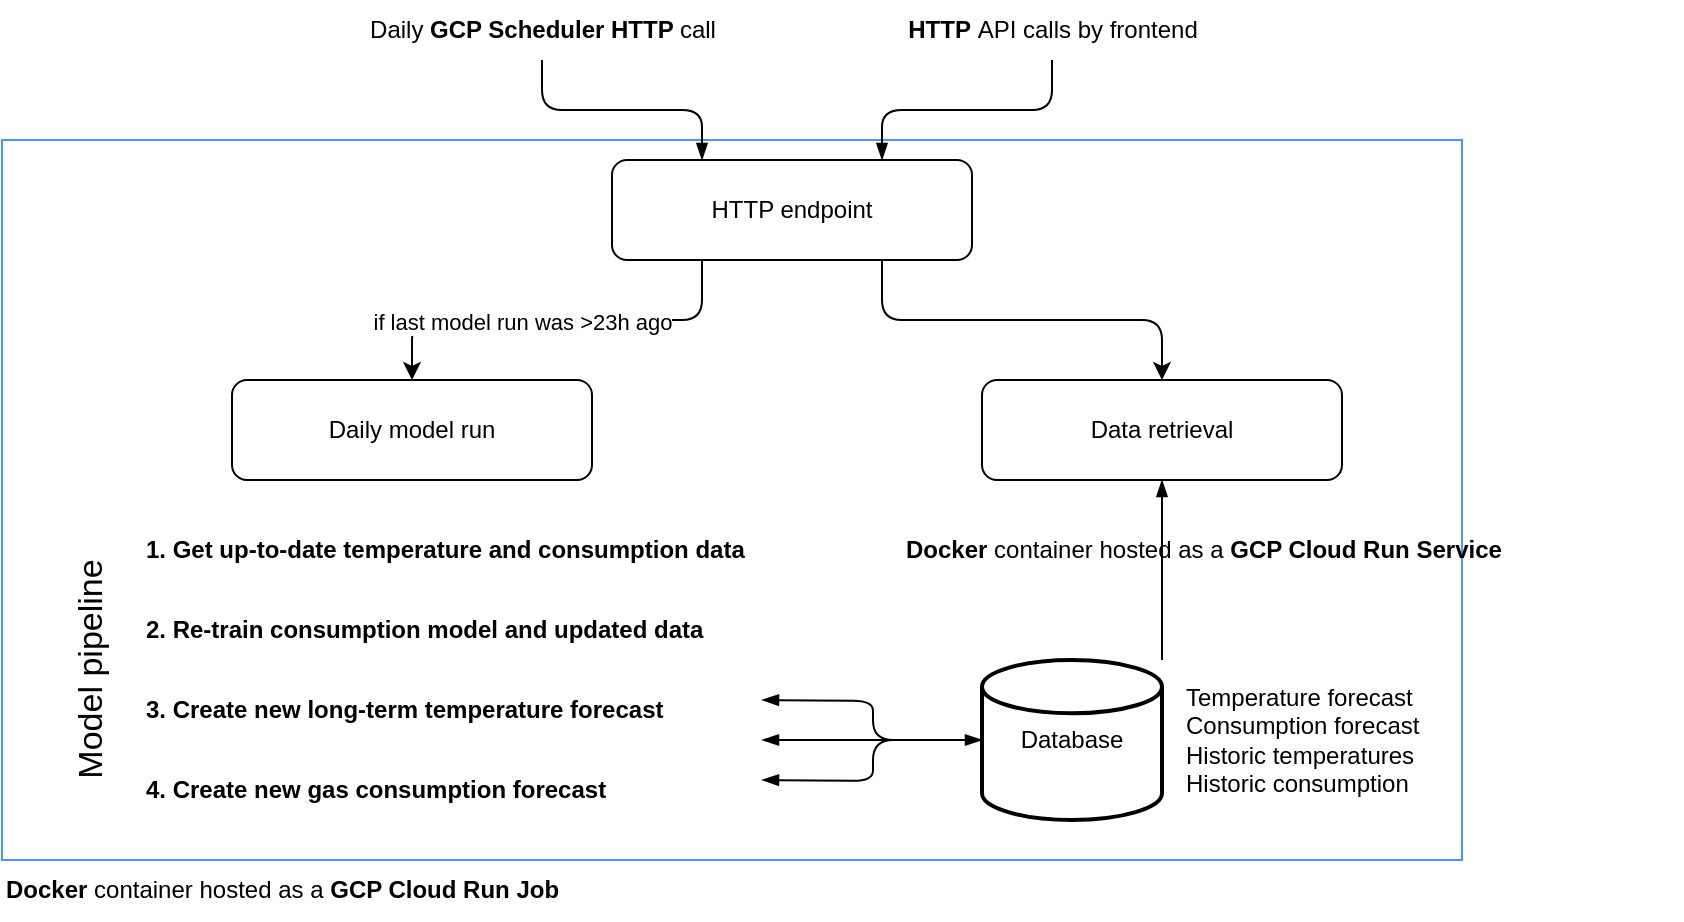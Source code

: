 <mxfile>
    <diagram id="5its06f3Tkkyak7jn_eK" name="Page-1">
        <mxGraphModel dx="781" dy="573" grid="1" gridSize="10" guides="1" tooltips="1" connect="1" arrows="1" fold="1" page="1" pageScale="1" pageWidth="850" pageHeight="1100" math="0" shadow="0">
            <root>
                <mxCell id="0"/>
                <mxCell id="1" parent="0"/>
                <mxCell id="58" value="" style="rounded=0;whiteSpace=wrap;html=1;strokeWidth=1;fontSize=12;strokeColor=#4797FF;fillColor=none;" parent="1" vertex="1">
                    <mxGeometry x="980" y="70" width="730" height="360" as="geometry"/>
                </mxCell>
                <mxCell id="28" value="&lt;font size=&quot;1&quot; style=&quot;&quot;&gt;&lt;span style=&quot;font-size: 17px;&quot;&gt;Model pipeline&lt;/span&gt;&lt;/font&gt;" style="text;html=1;align=center;verticalAlign=middle;resizable=0;points=[];autosize=1;strokeColor=none;fillColor=none;rotation=270;" parent="1" vertex="1">
                    <mxGeometry x="960" y="320" width="130" height="30" as="geometry"/>
                </mxCell>
                <mxCell id="37" value="&lt;span style=&quot;font-size: 12px;&quot;&gt;Daily model run&lt;/span&gt;" style="whiteSpace=wrap;html=1;rounded=1;fontSize=11;" parent="1" vertex="1">
                    <mxGeometry x="1095" y="190" width="180" height="50" as="geometry"/>
                </mxCell>
                <mxCell id="38" value="&lt;b&gt;1. Get up-to-date temperature and consumption data&lt;/b&gt;" style="text;html=1;align=left;verticalAlign=middle;resizable=0;points=[];autosize=1;strokeColor=none;fillColor=none;fontSize=12;" parent="1" vertex="1">
                    <mxGeometry x="1050" y="260" width="320" height="30" as="geometry"/>
                </mxCell>
                <mxCell id="39" value="&lt;b&gt;2. Re-train consumption model and updated data&lt;/b&gt;" style="text;html=1;align=left;verticalAlign=middle;resizable=0;points=[];autosize=1;strokeColor=none;fillColor=none;fontSize=12;" parent="1" vertex="1">
                    <mxGeometry x="1050" y="300" width="300" height="30" as="geometry"/>
                </mxCell>
                <mxCell id="40" value="&lt;b&gt;3. Create new long-term temperature forecast&lt;/b&gt;" style="text;html=1;align=left;verticalAlign=middle;resizable=0;points=[];autosize=1;strokeColor=none;fillColor=none;fontSize=12;" parent="1" vertex="1">
                    <mxGeometry x="1050" y="340" width="280" height="30" as="geometry"/>
                </mxCell>
                <mxCell id="41" value="&lt;b&gt;4. Create new gas consumption forecast&lt;/b&gt;" style="text;html=1;align=left;verticalAlign=middle;resizable=0;points=[];autosize=1;strokeColor=none;fillColor=none;fontSize=12;" parent="1" vertex="1">
                    <mxGeometry x="1050" y="380" width="250" height="30" as="geometry"/>
                </mxCell>
                <mxCell id="44" value="&lt;span style=&quot;font-size: 12px;&quot;&gt;Data retrieval&lt;/span&gt;" style="whiteSpace=wrap;html=1;rounded=1;fontSize=11;strokeWidth=1;" parent="1" vertex="1">
                    <mxGeometry x="1470" y="190" width="180" height="50" as="geometry"/>
                </mxCell>
                <mxCell id="45" value="" style="group" parent="1" vertex="1" connectable="0">
                    <mxGeometry x="1470" y="330" width="350" height="100" as="geometry"/>
                </mxCell>
                <mxCell id="46" value="Database" style="strokeWidth=2;html=1;shape=mxgraph.flowchart.database;whiteSpace=wrap;" parent="45" vertex="1">
                    <mxGeometry width="90" height="80" as="geometry"/>
                </mxCell>
                <mxCell id="47" value="Temperature forecast&lt;br&gt;Consumption forecast&lt;br&gt;Historic temperatures&lt;br&gt;Historic consumption" style="text;html=1;align=left;verticalAlign=middle;resizable=0;points=[];autosize=1;strokeColor=none;fillColor=none;" parent="45" vertex="1">
                    <mxGeometry x="100" y="5" width="140" height="70" as="geometry"/>
                </mxCell>
                <mxCell id="49" value="" style="edgeStyle=orthogonalEdgeStyle;html=1;strokeWidth=1;fontSize=12;endSize=6;startSize=6;jumpSize=1;endArrow=blockThin;endFill=1;" parent="1" source="46" target="44" edge="1">
                    <mxGeometry relative="1" as="geometry">
                        <Array as="points">
                            <mxPoint x="1560" y="280"/>
                            <mxPoint x="1560" y="280"/>
                        </Array>
                    </mxGeometry>
                </mxCell>
                <mxCell id="50" style="edgeStyle=orthogonalEdgeStyle;jumpSize=1;html=1;exitX=0;exitY=0.5;exitDx=0;exitDy=0;exitPerimeter=0;strokeWidth=1;fontSize=12;startSize=6;endSize=6;endArrow=blockThin;endFill=1;" parent="1" source="46" edge="1">
                    <mxGeometry relative="1" as="geometry">
                        <mxPoint x="1360" y="350" as="targetPoint"/>
                    </mxGeometry>
                </mxCell>
                <mxCell id="51" style="edgeStyle=orthogonalEdgeStyle;jumpSize=1;html=1;exitX=0;exitY=0.5;exitDx=0;exitDy=0;exitPerimeter=0;strokeWidth=1;fontSize=12;startSize=6;endSize=6;endArrow=blockThin;endFill=1;" parent="1" source="46" edge="1">
                    <mxGeometry relative="1" as="geometry">
                        <mxPoint x="1360" y="370" as="targetPoint"/>
                    </mxGeometry>
                </mxCell>
                <mxCell id="52" style="edgeStyle=orthogonalEdgeStyle;jumpSize=1;html=1;exitX=0;exitY=0.5;exitDx=0;exitDy=0;exitPerimeter=0;strokeWidth=1;fontSize=12;startSize=6;endSize=6;startArrow=blockThin;startFill=1;endArrow=blockThin;endFill=1;" parent="1" source="46" edge="1">
                    <mxGeometry relative="1" as="geometry">
                        <mxPoint x="1360" y="390" as="targetPoint"/>
                    </mxGeometry>
                </mxCell>
                <mxCell id="53" value="" style="edgeStyle=orthogonalEdgeStyle;html=1;endArrow=blockThin;endFill=1;entryX=0.25;entryY=0;entryDx=0;entryDy=0;" parent="1" source="54" edge="1" target="64">
                    <mxGeometry relative="1" as="geometry">
                        <mxPoint x="1250" y="80" as="targetPoint"/>
                    </mxGeometry>
                </mxCell>
                <mxCell id="54" value="Daily&lt;b&gt; GCP Scheduler HTTP &lt;/b&gt;call" style="text;html=1;align=center;verticalAlign=middle;resizable=0;points=[];autosize=1;strokeColor=none;fillColor=none;" parent="1" vertex="1">
                    <mxGeometry x="1150" width="200" height="30" as="geometry"/>
                </mxCell>
                <mxCell id="55" value="" style="edgeStyle=orthogonalEdgeStyle;html=1;endArrow=blockThin;endFill=1;entryX=0.75;entryY=0;entryDx=0;entryDy=0;" parent="1" source="56" edge="1" target="64">
                    <mxGeometry relative="1" as="geometry">
                        <mxPoint x="1455" y="80" as="targetPoint"/>
                    </mxGeometry>
                </mxCell>
                <mxCell id="56" value="&lt;b&gt;HTTP&amp;nbsp;&lt;/b&gt;API calls by frontend" style="text;html=1;align=center;verticalAlign=middle;resizable=0;points=[];autosize=1;strokeColor=none;fillColor=none;" parent="1" vertex="1">
                    <mxGeometry x="1420" width="170" height="30" as="geometry"/>
                </mxCell>
                <mxCell id="59" value="&lt;b&gt;Docker&lt;/b&gt; container hosted as a &lt;b&gt;GCP Cloud Run Job&lt;/b&gt;" style="text;html=1;strokeColor=none;fillColor=none;align=left;verticalAlign=middle;whiteSpace=wrap;rounded=0;strokeWidth=1;fontSize=12;" parent="1" vertex="1">
                    <mxGeometry x="980" y="430" width="300" height="30" as="geometry"/>
                </mxCell>
                <mxCell id="61" value="&lt;b&gt;Docker&lt;/b&gt; container hosted as a &lt;b&gt;GCP Cloud Run Service&lt;/b&gt;" style="text;html=1;strokeColor=none;fillColor=none;align=left;verticalAlign=middle;whiteSpace=wrap;rounded=0;strokeWidth=1;fontSize=12;" parent="1" vertex="1">
                    <mxGeometry x="1430" y="260" width="330" height="30" as="geometry"/>
                </mxCell>
                <mxCell id="65" style="edgeStyle=orthogonalEdgeStyle;html=1;exitX=0.25;exitY=1;exitDx=0;exitDy=0;entryX=0.5;entryY=0;entryDx=0;entryDy=0;" edge="1" parent="1" source="64" target="37">
                    <mxGeometry relative="1" as="geometry"/>
                </mxCell>
                <mxCell id="66" value="if last model run was &amp;gt;23h ago" style="edgeLabel;html=1;align=center;verticalAlign=middle;resizable=0;points=[];" vertex="1" connectable="0" parent="65">
                    <mxGeometry x="0.171" y="1" relative="1" as="geometry">
                        <mxPoint as="offset"/>
                    </mxGeometry>
                </mxCell>
                <mxCell id="67" style="edgeStyle=orthogonalEdgeStyle;html=1;exitX=0.75;exitY=1;exitDx=0;exitDy=0;entryX=0.5;entryY=0;entryDx=0;entryDy=0;" edge="1" parent="1" source="64" target="44">
                    <mxGeometry relative="1" as="geometry"/>
                </mxCell>
                <mxCell id="64" value="&lt;span style=&quot;font-size: 12px;&quot;&gt;HTTP endpoint&lt;/span&gt;" style="whiteSpace=wrap;html=1;rounded=1;fontSize=11;" vertex="1" parent="1">
                    <mxGeometry x="1285" y="80" width="180" height="50" as="geometry"/>
                </mxCell>
            </root>
        </mxGraphModel>
    </diagram>
</mxfile>